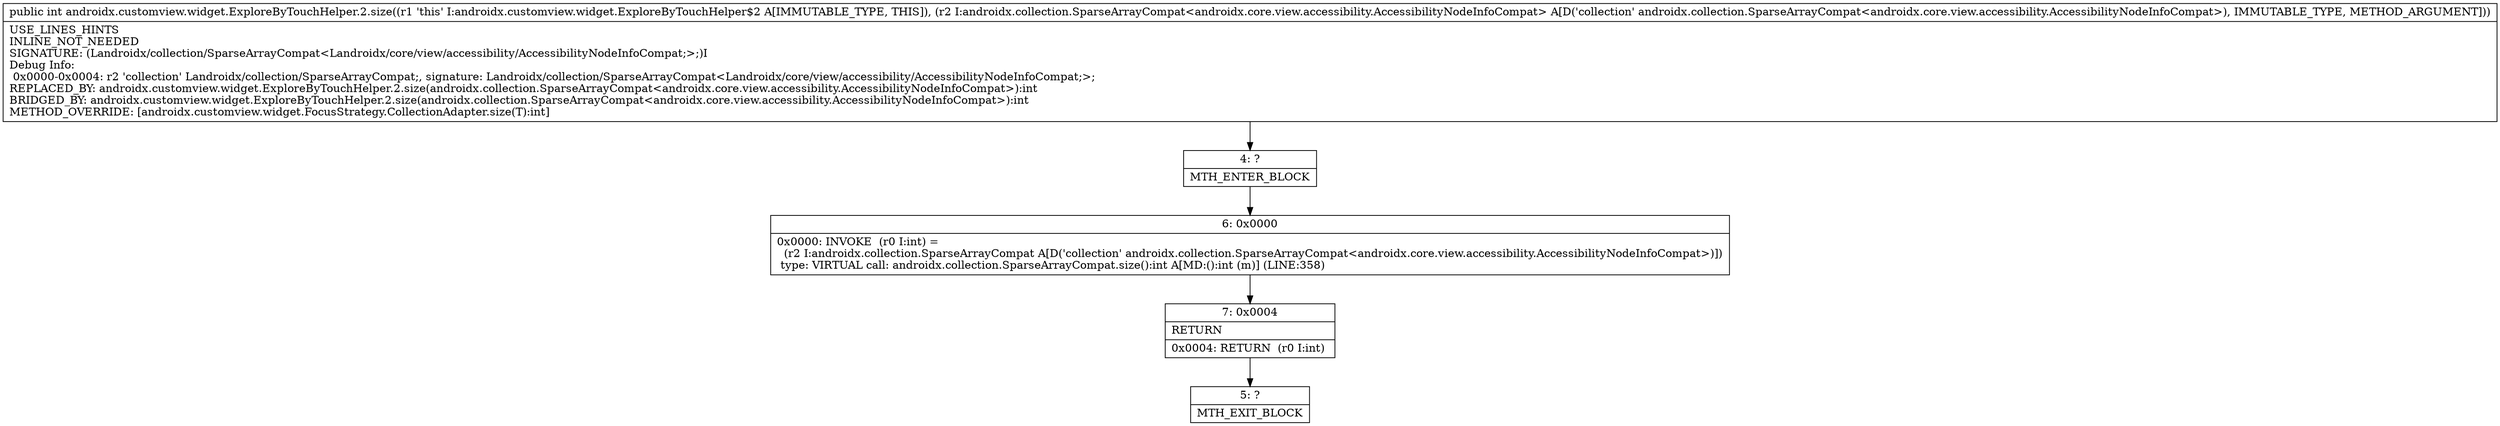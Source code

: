 digraph "CFG forandroidx.customview.widget.ExploreByTouchHelper.2.size(Landroidx\/collection\/SparseArrayCompat;)I" {
Node_4 [shape=record,label="{4\:\ ?|MTH_ENTER_BLOCK\l}"];
Node_6 [shape=record,label="{6\:\ 0x0000|0x0000: INVOKE  (r0 I:int) = \l  (r2 I:androidx.collection.SparseArrayCompat A[D('collection' androidx.collection.SparseArrayCompat\<androidx.core.view.accessibility.AccessibilityNodeInfoCompat\>)])\l type: VIRTUAL call: androidx.collection.SparseArrayCompat.size():int A[MD:():int (m)] (LINE:358)\l}"];
Node_7 [shape=record,label="{7\:\ 0x0004|RETURN\l|0x0004: RETURN  (r0 I:int) \l}"];
Node_5 [shape=record,label="{5\:\ ?|MTH_EXIT_BLOCK\l}"];
MethodNode[shape=record,label="{public int androidx.customview.widget.ExploreByTouchHelper.2.size((r1 'this' I:androidx.customview.widget.ExploreByTouchHelper$2 A[IMMUTABLE_TYPE, THIS]), (r2 I:androidx.collection.SparseArrayCompat\<androidx.core.view.accessibility.AccessibilityNodeInfoCompat\> A[D('collection' androidx.collection.SparseArrayCompat\<androidx.core.view.accessibility.AccessibilityNodeInfoCompat\>), IMMUTABLE_TYPE, METHOD_ARGUMENT]))  | USE_LINES_HINTS\lINLINE_NOT_NEEDED\lSIGNATURE: (Landroidx\/collection\/SparseArrayCompat\<Landroidx\/core\/view\/accessibility\/AccessibilityNodeInfoCompat;\>;)I\lDebug Info:\l  0x0000\-0x0004: r2 'collection' Landroidx\/collection\/SparseArrayCompat;, signature: Landroidx\/collection\/SparseArrayCompat\<Landroidx\/core\/view\/accessibility\/AccessibilityNodeInfoCompat;\>;\lREPLACED_BY: androidx.customview.widget.ExploreByTouchHelper.2.size(androidx.collection.SparseArrayCompat\<androidx.core.view.accessibility.AccessibilityNodeInfoCompat\>):int\lBRIDGED_BY: androidx.customview.widget.ExploreByTouchHelper.2.size(androidx.collection.SparseArrayCompat\<androidx.core.view.accessibility.AccessibilityNodeInfoCompat\>):int\lMETHOD_OVERRIDE: [androidx.customview.widget.FocusStrategy.CollectionAdapter.size(T):int]\l}"];
MethodNode -> Node_4;Node_4 -> Node_6;
Node_6 -> Node_7;
Node_7 -> Node_5;
}

